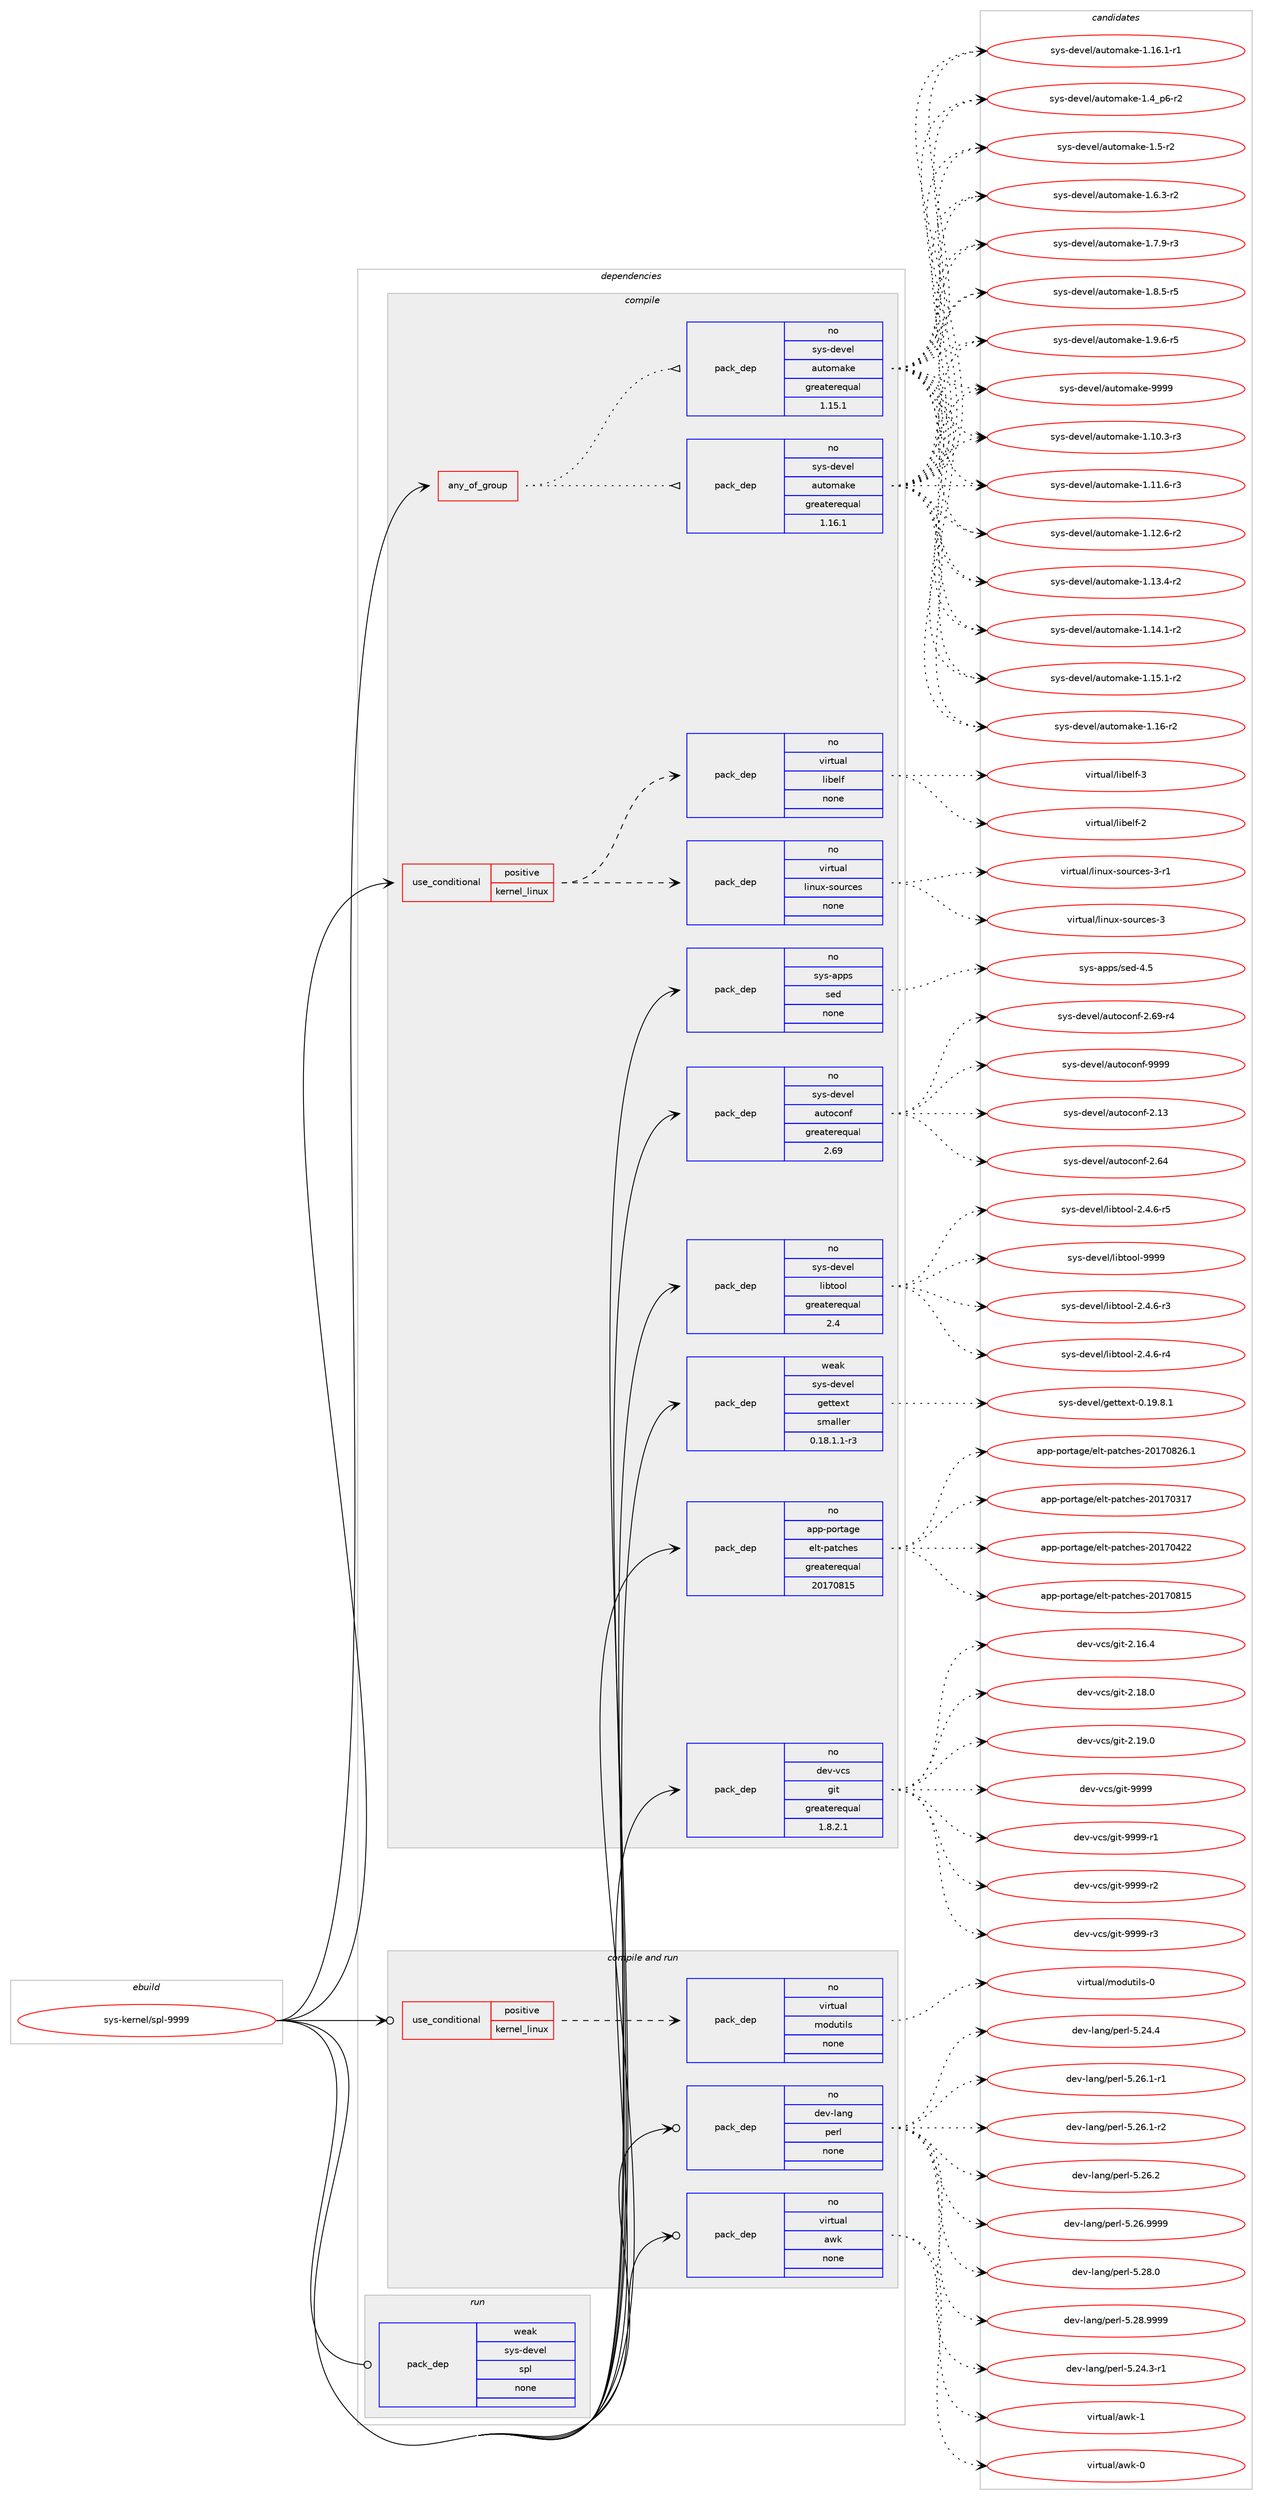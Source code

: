 digraph prolog {

# *************
# Graph options
# *************

newrank=true;
concentrate=true;
compound=true;
graph [rankdir=LR,fontname=Helvetica,fontsize=10,ranksep=1.5];#, ranksep=2.5, nodesep=0.2];
edge  [arrowhead=vee];
node  [fontname=Helvetica,fontsize=10];

# **********
# The ebuild
# **********

subgraph cluster_leftcol {
color=gray;
rank=same;
label=<<i>ebuild</i>>;
id [label="sys-kernel/spl-9999", color=red, width=4, href="../sys-kernel/spl-9999.svg"];
}

# ****************
# The dependencies
# ****************

subgraph cluster_midcol {
color=gray;
label=<<i>dependencies</i>>;
subgraph cluster_compile {
fillcolor="#eeeeee";
style=filled;
label=<<i>compile</i>>;
subgraph any308 {
dependency16938 [label=<<TABLE BORDER="0" CELLBORDER="1" CELLSPACING="0" CELLPADDING="4"><TR><TD CELLPADDING="10">any_of_group</TD></TR></TABLE>>, shape=none, color=red];subgraph pack13215 {
dependency16939 [label=<<TABLE BORDER="0" CELLBORDER="1" CELLSPACING="0" CELLPADDING="4" WIDTH="220"><TR><TD ROWSPAN="6" CELLPADDING="30">pack_dep</TD></TR><TR><TD WIDTH="110">no</TD></TR><TR><TD>sys-devel</TD></TR><TR><TD>automake</TD></TR><TR><TD>greaterequal</TD></TR><TR><TD>1.16.1</TD></TR></TABLE>>, shape=none, color=blue];
}
dependency16938:e -> dependency16939:w [weight=20,style="dotted",arrowhead="oinv"];
subgraph pack13216 {
dependency16940 [label=<<TABLE BORDER="0" CELLBORDER="1" CELLSPACING="0" CELLPADDING="4" WIDTH="220"><TR><TD ROWSPAN="6" CELLPADDING="30">pack_dep</TD></TR><TR><TD WIDTH="110">no</TD></TR><TR><TD>sys-devel</TD></TR><TR><TD>automake</TD></TR><TR><TD>greaterequal</TD></TR><TR><TD>1.15.1</TD></TR></TABLE>>, shape=none, color=blue];
}
dependency16938:e -> dependency16940:w [weight=20,style="dotted",arrowhead="oinv"];
}
id:e -> dependency16938:w [weight=20,style="solid",arrowhead="vee"];
subgraph cond3400 {
dependency16941 [label=<<TABLE BORDER="0" CELLBORDER="1" CELLSPACING="0" CELLPADDING="4"><TR><TD ROWSPAN="3" CELLPADDING="10">use_conditional</TD></TR><TR><TD>positive</TD></TR><TR><TD>kernel_linux</TD></TR></TABLE>>, shape=none, color=red];
subgraph pack13217 {
dependency16942 [label=<<TABLE BORDER="0" CELLBORDER="1" CELLSPACING="0" CELLPADDING="4" WIDTH="220"><TR><TD ROWSPAN="6" CELLPADDING="30">pack_dep</TD></TR><TR><TD WIDTH="110">no</TD></TR><TR><TD>virtual</TD></TR><TR><TD>linux-sources</TD></TR><TR><TD>none</TD></TR><TR><TD></TD></TR></TABLE>>, shape=none, color=blue];
}
dependency16941:e -> dependency16942:w [weight=20,style="dashed",arrowhead="vee"];
subgraph pack13218 {
dependency16943 [label=<<TABLE BORDER="0" CELLBORDER="1" CELLSPACING="0" CELLPADDING="4" WIDTH="220"><TR><TD ROWSPAN="6" CELLPADDING="30">pack_dep</TD></TR><TR><TD WIDTH="110">no</TD></TR><TR><TD>virtual</TD></TR><TR><TD>libelf</TD></TR><TR><TD>none</TD></TR><TR><TD></TD></TR></TABLE>>, shape=none, color=blue];
}
dependency16941:e -> dependency16943:w [weight=20,style="dashed",arrowhead="vee"];
}
id:e -> dependency16941:w [weight=20,style="solid",arrowhead="vee"];
subgraph pack13219 {
dependency16944 [label=<<TABLE BORDER="0" CELLBORDER="1" CELLSPACING="0" CELLPADDING="4" WIDTH="220"><TR><TD ROWSPAN="6" CELLPADDING="30">pack_dep</TD></TR><TR><TD WIDTH="110">no</TD></TR><TR><TD>app-portage</TD></TR><TR><TD>elt-patches</TD></TR><TR><TD>greaterequal</TD></TR><TR><TD>20170815</TD></TR></TABLE>>, shape=none, color=blue];
}
id:e -> dependency16944:w [weight=20,style="solid",arrowhead="vee"];
subgraph pack13220 {
dependency16945 [label=<<TABLE BORDER="0" CELLBORDER="1" CELLSPACING="0" CELLPADDING="4" WIDTH="220"><TR><TD ROWSPAN="6" CELLPADDING="30">pack_dep</TD></TR><TR><TD WIDTH="110">no</TD></TR><TR><TD>dev-vcs</TD></TR><TR><TD>git</TD></TR><TR><TD>greaterequal</TD></TR><TR><TD>1.8.2.1</TD></TR></TABLE>>, shape=none, color=blue];
}
id:e -> dependency16945:w [weight=20,style="solid",arrowhead="vee"];
subgraph pack13221 {
dependency16946 [label=<<TABLE BORDER="0" CELLBORDER="1" CELLSPACING="0" CELLPADDING="4" WIDTH="220"><TR><TD ROWSPAN="6" CELLPADDING="30">pack_dep</TD></TR><TR><TD WIDTH="110">no</TD></TR><TR><TD>sys-apps</TD></TR><TR><TD>sed</TD></TR><TR><TD>none</TD></TR><TR><TD></TD></TR></TABLE>>, shape=none, color=blue];
}
id:e -> dependency16946:w [weight=20,style="solid",arrowhead="vee"];
subgraph pack13222 {
dependency16947 [label=<<TABLE BORDER="0" CELLBORDER="1" CELLSPACING="0" CELLPADDING="4" WIDTH="220"><TR><TD ROWSPAN="6" CELLPADDING="30">pack_dep</TD></TR><TR><TD WIDTH="110">no</TD></TR><TR><TD>sys-devel</TD></TR><TR><TD>autoconf</TD></TR><TR><TD>greaterequal</TD></TR><TR><TD>2.69</TD></TR></TABLE>>, shape=none, color=blue];
}
id:e -> dependency16947:w [weight=20,style="solid",arrowhead="vee"];
subgraph pack13223 {
dependency16948 [label=<<TABLE BORDER="0" CELLBORDER="1" CELLSPACING="0" CELLPADDING="4" WIDTH="220"><TR><TD ROWSPAN="6" CELLPADDING="30">pack_dep</TD></TR><TR><TD WIDTH="110">no</TD></TR><TR><TD>sys-devel</TD></TR><TR><TD>libtool</TD></TR><TR><TD>greaterequal</TD></TR><TR><TD>2.4</TD></TR></TABLE>>, shape=none, color=blue];
}
id:e -> dependency16948:w [weight=20,style="solid",arrowhead="vee"];
subgraph pack13224 {
dependency16949 [label=<<TABLE BORDER="0" CELLBORDER="1" CELLSPACING="0" CELLPADDING="4" WIDTH="220"><TR><TD ROWSPAN="6" CELLPADDING="30">pack_dep</TD></TR><TR><TD WIDTH="110">weak</TD></TR><TR><TD>sys-devel</TD></TR><TR><TD>gettext</TD></TR><TR><TD>smaller</TD></TR><TR><TD>0.18.1.1-r3</TD></TR></TABLE>>, shape=none, color=blue];
}
id:e -> dependency16949:w [weight=20,style="solid",arrowhead="vee"];
}
subgraph cluster_compileandrun {
fillcolor="#eeeeee";
style=filled;
label=<<i>compile and run</i>>;
subgraph cond3401 {
dependency16950 [label=<<TABLE BORDER="0" CELLBORDER="1" CELLSPACING="0" CELLPADDING="4"><TR><TD ROWSPAN="3" CELLPADDING="10">use_conditional</TD></TR><TR><TD>positive</TD></TR><TR><TD>kernel_linux</TD></TR></TABLE>>, shape=none, color=red];
subgraph pack13225 {
dependency16951 [label=<<TABLE BORDER="0" CELLBORDER="1" CELLSPACING="0" CELLPADDING="4" WIDTH="220"><TR><TD ROWSPAN="6" CELLPADDING="30">pack_dep</TD></TR><TR><TD WIDTH="110">no</TD></TR><TR><TD>virtual</TD></TR><TR><TD>modutils</TD></TR><TR><TD>none</TD></TR><TR><TD></TD></TR></TABLE>>, shape=none, color=blue];
}
dependency16950:e -> dependency16951:w [weight=20,style="dashed",arrowhead="vee"];
}
id:e -> dependency16950:w [weight=20,style="solid",arrowhead="odotvee"];
subgraph pack13226 {
dependency16952 [label=<<TABLE BORDER="0" CELLBORDER="1" CELLSPACING="0" CELLPADDING="4" WIDTH="220"><TR><TD ROWSPAN="6" CELLPADDING="30">pack_dep</TD></TR><TR><TD WIDTH="110">no</TD></TR><TR><TD>dev-lang</TD></TR><TR><TD>perl</TD></TR><TR><TD>none</TD></TR><TR><TD></TD></TR></TABLE>>, shape=none, color=blue];
}
id:e -> dependency16952:w [weight=20,style="solid",arrowhead="odotvee"];
subgraph pack13227 {
dependency16953 [label=<<TABLE BORDER="0" CELLBORDER="1" CELLSPACING="0" CELLPADDING="4" WIDTH="220"><TR><TD ROWSPAN="6" CELLPADDING="30">pack_dep</TD></TR><TR><TD WIDTH="110">no</TD></TR><TR><TD>virtual</TD></TR><TR><TD>awk</TD></TR><TR><TD>none</TD></TR><TR><TD></TD></TR></TABLE>>, shape=none, color=blue];
}
id:e -> dependency16953:w [weight=20,style="solid",arrowhead="odotvee"];
}
subgraph cluster_run {
fillcolor="#eeeeee";
style=filled;
label=<<i>run</i>>;
subgraph pack13228 {
dependency16954 [label=<<TABLE BORDER="0" CELLBORDER="1" CELLSPACING="0" CELLPADDING="4" WIDTH="220"><TR><TD ROWSPAN="6" CELLPADDING="30">pack_dep</TD></TR><TR><TD WIDTH="110">weak</TD></TR><TR><TD>sys-devel</TD></TR><TR><TD>spl</TD></TR><TR><TD>none</TD></TR><TR><TD></TD></TR></TABLE>>, shape=none, color=blue];
}
id:e -> dependency16954:w [weight=20,style="solid",arrowhead="odot"];
}
}

# **************
# The candidates
# **************

subgraph cluster_choices {
rank=same;
color=gray;
label=<<i>candidates</i>>;

subgraph choice13215 {
color=black;
nodesep=1;
choice11512111545100101118101108479711711611110997107101454946494846514511451 [label="sys-devel/automake-1.10.3-r3", color=red, width=4,href="../sys-devel/automake-1.10.3-r3.svg"];
choice11512111545100101118101108479711711611110997107101454946494946544511451 [label="sys-devel/automake-1.11.6-r3", color=red, width=4,href="../sys-devel/automake-1.11.6-r3.svg"];
choice11512111545100101118101108479711711611110997107101454946495046544511450 [label="sys-devel/automake-1.12.6-r2", color=red, width=4,href="../sys-devel/automake-1.12.6-r2.svg"];
choice11512111545100101118101108479711711611110997107101454946495146524511450 [label="sys-devel/automake-1.13.4-r2", color=red, width=4,href="../sys-devel/automake-1.13.4-r2.svg"];
choice11512111545100101118101108479711711611110997107101454946495246494511450 [label="sys-devel/automake-1.14.1-r2", color=red, width=4,href="../sys-devel/automake-1.14.1-r2.svg"];
choice11512111545100101118101108479711711611110997107101454946495346494511450 [label="sys-devel/automake-1.15.1-r2", color=red, width=4,href="../sys-devel/automake-1.15.1-r2.svg"];
choice1151211154510010111810110847971171161111099710710145494649544511450 [label="sys-devel/automake-1.16-r2", color=red, width=4,href="../sys-devel/automake-1.16-r2.svg"];
choice11512111545100101118101108479711711611110997107101454946495446494511449 [label="sys-devel/automake-1.16.1-r1", color=red, width=4,href="../sys-devel/automake-1.16.1-r1.svg"];
choice115121115451001011181011084797117116111109971071014549465295112544511450 [label="sys-devel/automake-1.4_p6-r2", color=red, width=4,href="../sys-devel/automake-1.4_p6-r2.svg"];
choice11512111545100101118101108479711711611110997107101454946534511450 [label="sys-devel/automake-1.5-r2", color=red, width=4,href="../sys-devel/automake-1.5-r2.svg"];
choice115121115451001011181011084797117116111109971071014549465446514511450 [label="sys-devel/automake-1.6.3-r2", color=red, width=4,href="../sys-devel/automake-1.6.3-r2.svg"];
choice115121115451001011181011084797117116111109971071014549465546574511451 [label="sys-devel/automake-1.7.9-r3", color=red, width=4,href="../sys-devel/automake-1.7.9-r3.svg"];
choice115121115451001011181011084797117116111109971071014549465646534511453 [label="sys-devel/automake-1.8.5-r5", color=red, width=4,href="../sys-devel/automake-1.8.5-r5.svg"];
choice115121115451001011181011084797117116111109971071014549465746544511453 [label="sys-devel/automake-1.9.6-r5", color=red, width=4,href="../sys-devel/automake-1.9.6-r5.svg"];
choice115121115451001011181011084797117116111109971071014557575757 [label="sys-devel/automake-9999", color=red, width=4,href="../sys-devel/automake-9999.svg"];
dependency16939:e -> choice11512111545100101118101108479711711611110997107101454946494846514511451:w [style=dotted,weight="100"];
dependency16939:e -> choice11512111545100101118101108479711711611110997107101454946494946544511451:w [style=dotted,weight="100"];
dependency16939:e -> choice11512111545100101118101108479711711611110997107101454946495046544511450:w [style=dotted,weight="100"];
dependency16939:e -> choice11512111545100101118101108479711711611110997107101454946495146524511450:w [style=dotted,weight="100"];
dependency16939:e -> choice11512111545100101118101108479711711611110997107101454946495246494511450:w [style=dotted,weight="100"];
dependency16939:e -> choice11512111545100101118101108479711711611110997107101454946495346494511450:w [style=dotted,weight="100"];
dependency16939:e -> choice1151211154510010111810110847971171161111099710710145494649544511450:w [style=dotted,weight="100"];
dependency16939:e -> choice11512111545100101118101108479711711611110997107101454946495446494511449:w [style=dotted,weight="100"];
dependency16939:e -> choice115121115451001011181011084797117116111109971071014549465295112544511450:w [style=dotted,weight="100"];
dependency16939:e -> choice11512111545100101118101108479711711611110997107101454946534511450:w [style=dotted,weight="100"];
dependency16939:e -> choice115121115451001011181011084797117116111109971071014549465446514511450:w [style=dotted,weight="100"];
dependency16939:e -> choice115121115451001011181011084797117116111109971071014549465546574511451:w [style=dotted,weight="100"];
dependency16939:e -> choice115121115451001011181011084797117116111109971071014549465646534511453:w [style=dotted,weight="100"];
dependency16939:e -> choice115121115451001011181011084797117116111109971071014549465746544511453:w [style=dotted,weight="100"];
dependency16939:e -> choice115121115451001011181011084797117116111109971071014557575757:w [style=dotted,weight="100"];
}
subgraph choice13216 {
color=black;
nodesep=1;
choice11512111545100101118101108479711711611110997107101454946494846514511451 [label="sys-devel/automake-1.10.3-r3", color=red, width=4,href="../sys-devel/automake-1.10.3-r3.svg"];
choice11512111545100101118101108479711711611110997107101454946494946544511451 [label="sys-devel/automake-1.11.6-r3", color=red, width=4,href="../sys-devel/automake-1.11.6-r3.svg"];
choice11512111545100101118101108479711711611110997107101454946495046544511450 [label="sys-devel/automake-1.12.6-r2", color=red, width=4,href="../sys-devel/automake-1.12.6-r2.svg"];
choice11512111545100101118101108479711711611110997107101454946495146524511450 [label="sys-devel/automake-1.13.4-r2", color=red, width=4,href="../sys-devel/automake-1.13.4-r2.svg"];
choice11512111545100101118101108479711711611110997107101454946495246494511450 [label="sys-devel/automake-1.14.1-r2", color=red, width=4,href="../sys-devel/automake-1.14.1-r2.svg"];
choice11512111545100101118101108479711711611110997107101454946495346494511450 [label="sys-devel/automake-1.15.1-r2", color=red, width=4,href="../sys-devel/automake-1.15.1-r2.svg"];
choice1151211154510010111810110847971171161111099710710145494649544511450 [label="sys-devel/automake-1.16-r2", color=red, width=4,href="../sys-devel/automake-1.16-r2.svg"];
choice11512111545100101118101108479711711611110997107101454946495446494511449 [label="sys-devel/automake-1.16.1-r1", color=red, width=4,href="../sys-devel/automake-1.16.1-r1.svg"];
choice115121115451001011181011084797117116111109971071014549465295112544511450 [label="sys-devel/automake-1.4_p6-r2", color=red, width=4,href="../sys-devel/automake-1.4_p6-r2.svg"];
choice11512111545100101118101108479711711611110997107101454946534511450 [label="sys-devel/automake-1.5-r2", color=red, width=4,href="../sys-devel/automake-1.5-r2.svg"];
choice115121115451001011181011084797117116111109971071014549465446514511450 [label="sys-devel/automake-1.6.3-r2", color=red, width=4,href="../sys-devel/automake-1.6.3-r2.svg"];
choice115121115451001011181011084797117116111109971071014549465546574511451 [label="sys-devel/automake-1.7.9-r3", color=red, width=4,href="../sys-devel/automake-1.7.9-r3.svg"];
choice115121115451001011181011084797117116111109971071014549465646534511453 [label="sys-devel/automake-1.8.5-r5", color=red, width=4,href="../sys-devel/automake-1.8.5-r5.svg"];
choice115121115451001011181011084797117116111109971071014549465746544511453 [label="sys-devel/automake-1.9.6-r5", color=red, width=4,href="../sys-devel/automake-1.9.6-r5.svg"];
choice115121115451001011181011084797117116111109971071014557575757 [label="sys-devel/automake-9999", color=red, width=4,href="../sys-devel/automake-9999.svg"];
dependency16940:e -> choice11512111545100101118101108479711711611110997107101454946494846514511451:w [style=dotted,weight="100"];
dependency16940:e -> choice11512111545100101118101108479711711611110997107101454946494946544511451:w [style=dotted,weight="100"];
dependency16940:e -> choice11512111545100101118101108479711711611110997107101454946495046544511450:w [style=dotted,weight="100"];
dependency16940:e -> choice11512111545100101118101108479711711611110997107101454946495146524511450:w [style=dotted,weight="100"];
dependency16940:e -> choice11512111545100101118101108479711711611110997107101454946495246494511450:w [style=dotted,weight="100"];
dependency16940:e -> choice11512111545100101118101108479711711611110997107101454946495346494511450:w [style=dotted,weight="100"];
dependency16940:e -> choice1151211154510010111810110847971171161111099710710145494649544511450:w [style=dotted,weight="100"];
dependency16940:e -> choice11512111545100101118101108479711711611110997107101454946495446494511449:w [style=dotted,weight="100"];
dependency16940:e -> choice115121115451001011181011084797117116111109971071014549465295112544511450:w [style=dotted,weight="100"];
dependency16940:e -> choice11512111545100101118101108479711711611110997107101454946534511450:w [style=dotted,weight="100"];
dependency16940:e -> choice115121115451001011181011084797117116111109971071014549465446514511450:w [style=dotted,weight="100"];
dependency16940:e -> choice115121115451001011181011084797117116111109971071014549465546574511451:w [style=dotted,weight="100"];
dependency16940:e -> choice115121115451001011181011084797117116111109971071014549465646534511453:w [style=dotted,weight="100"];
dependency16940:e -> choice115121115451001011181011084797117116111109971071014549465746544511453:w [style=dotted,weight="100"];
dependency16940:e -> choice115121115451001011181011084797117116111109971071014557575757:w [style=dotted,weight="100"];
}
subgraph choice13217 {
color=black;
nodesep=1;
choice118105114116117971084710810511011712045115111117114991011154551 [label="virtual/linux-sources-3", color=red, width=4,href="../virtual/linux-sources-3.svg"];
choice1181051141161179710847108105110117120451151111171149910111545514511449 [label="virtual/linux-sources-3-r1", color=red, width=4,href="../virtual/linux-sources-3-r1.svg"];
dependency16942:e -> choice118105114116117971084710810511011712045115111117114991011154551:w [style=dotted,weight="100"];
dependency16942:e -> choice1181051141161179710847108105110117120451151111171149910111545514511449:w [style=dotted,weight="100"];
}
subgraph choice13218 {
color=black;
nodesep=1;
choice1181051141161179710847108105981011081024550 [label="virtual/libelf-2", color=red, width=4,href="../virtual/libelf-2.svg"];
choice1181051141161179710847108105981011081024551 [label="virtual/libelf-3", color=red, width=4,href="../virtual/libelf-3.svg"];
dependency16943:e -> choice1181051141161179710847108105981011081024550:w [style=dotted,weight="100"];
dependency16943:e -> choice1181051141161179710847108105981011081024551:w [style=dotted,weight="100"];
}
subgraph choice13219 {
color=black;
nodesep=1;
choice97112112451121111141169710310147101108116451129711699104101115455048495548514955 [label="app-portage/elt-patches-20170317", color=red, width=4,href="../app-portage/elt-patches-20170317.svg"];
choice97112112451121111141169710310147101108116451129711699104101115455048495548525050 [label="app-portage/elt-patches-20170422", color=red, width=4,href="../app-portage/elt-patches-20170422.svg"];
choice97112112451121111141169710310147101108116451129711699104101115455048495548564953 [label="app-portage/elt-patches-20170815", color=red, width=4,href="../app-portage/elt-patches-20170815.svg"];
choice971121124511211111411697103101471011081164511297116991041011154550484955485650544649 [label="app-portage/elt-patches-20170826.1", color=red, width=4,href="../app-portage/elt-patches-20170826.1.svg"];
dependency16944:e -> choice97112112451121111141169710310147101108116451129711699104101115455048495548514955:w [style=dotted,weight="100"];
dependency16944:e -> choice97112112451121111141169710310147101108116451129711699104101115455048495548525050:w [style=dotted,weight="100"];
dependency16944:e -> choice97112112451121111141169710310147101108116451129711699104101115455048495548564953:w [style=dotted,weight="100"];
dependency16944:e -> choice971121124511211111411697103101471011081164511297116991041011154550484955485650544649:w [style=dotted,weight="100"];
}
subgraph choice13220 {
color=black;
nodesep=1;
choice10010111845118991154710310511645504649544652 [label="dev-vcs/git-2.16.4", color=red, width=4,href="../dev-vcs/git-2.16.4.svg"];
choice10010111845118991154710310511645504649564648 [label="dev-vcs/git-2.18.0", color=red, width=4,href="../dev-vcs/git-2.18.0.svg"];
choice10010111845118991154710310511645504649574648 [label="dev-vcs/git-2.19.0", color=red, width=4,href="../dev-vcs/git-2.19.0.svg"];
choice1001011184511899115471031051164557575757 [label="dev-vcs/git-9999", color=red, width=4,href="../dev-vcs/git-9999.svg"];
choice10010111845118991154710310511645575757574511449 [label="dev-vcs/git-9999-r1", color=red, width=4,href="../dev-vcs/git-9999-r1.svg"];
choice10010111845118991154710310511645575757574511450 [label="dev-vcs/git-9999-r2", color=red, width=4,href="../dev-vcs/git-9999-r2.svg"];
choice10010111845118991154710310511645575757574511451 [label="dev-vcs/git-9999-r3", color=red, width=4,href="../dev-vcs/git-9999-r3.svg"];
dependency16945:e -> choice10010111845118991154710310511645504649544652:w [style=dotted,weight="100"];
dependency16945:e -> choice10010111845118991154710310511645504649564648:w [style=dotted,weight="100"];
dependency16945:e -> choice10010111845118991154710310511645504649574648:w [style=dotted,weight="100"];
dependency16945:e -> choice1001011184511899115471031051164557575757:w [style=dotted,weight="100"];
dependency16945:e -> choice10010111845118991154710310511645575757574511449:w [style=dotted,weight="100"];
dependency16945:e -> choice10010111845118991154710310511645575757574511450:w [style=dotted,weight="100"];
dependency16945:e -> choice10010111845118991154710310511645575757574511451:w [style=dotted,weight="100"];
}
subgraph choice13221 {
color=black;
nodesep=1;
choice11512111545971121121154711510110045524653 [label="sys-apps/sed-4.5", color=red, width=4,href="../sys-apps/sed-4.5.svg"];
dependency16946:e -> choice11512111545971121121154711510110045524653:w [style=dotted,weight="100"];
}
subgraph choice13222 {
color=black;
nodesep=1;
choice115121115451001011181011084797117116111991111101024550464951 [label="sys-devel/autoconf-2.13", color=red, width=4,href="../sys-devel/autoconf-2.13.svg"];
choice115121115451001011181011084797117116111991111101024550465452 [label="sys-devel/autoconf-2.64", color=red, width=4,href="../sys-devel/autoconf-2.64.svg"];
choice1151211154510010111810110847971171161119911111010245504654574511452 [label="sys-devel/autoconf-2.69-r4", color=red, width=4,href="../sys-devel/autoconf-2.69-r4.svg"];
choice115121115451001011181011084797117116111991111101024557575757 [label="sys-devel/autoconf-9999", color=red, width=4,href="../sys-devel/autoconf-9999.svg"];
dependency16947:e -> choice115121115451001011181011084797117116111991111101024550464951:w [style=dotted,weight="100"];
dependency16947:e -> choice115121115451001011181011084797117116111991111101024550465452:w [style=dotted,weight="100"];
dependency16947:e -> choice1151211154510010111810110847971171161119911111010245504654574511452:w [style=dotted,weight="100"];
dependency16947:e -> choice115121115451001011181011084797117116111991111101024557575757:w [style=dotted,weight="100"];
}
subgraph choice13223 {
color=black;
nodesep=1;
choice1151211154510010111810110847108105981161111111084550465246544511451 [label="sys-devel/libtool-2.4.6-r3", color=red, width=4,href="../sys-devel/libtool-2.4.6-r3.svg"];
choice1151211154510010111810110847108105981161111111084550465246544511452 [label="sys-devel/libtool-2.4.6-r4", color=red, width=4,href="../sys-devel/libtool-2.4.6-r4.svg"];
choice1151211154510010111810110847108105981161111111084550465246544511453 [label="sys-devel/libtool-2.4.6-r5", color=red, width=4,href="../sys-devel/libtool-2.4.6-r5.svg"];
choice1151211154510010111810110847108105981161111111084557575757 [label="sys-devel/libtool-9999", color=red, width=4,href="../sys-devel/libtool-9999.svg"];
dependency16948:e -> choice1151211154510010111810110847108105981161111111084550465246544511451:w [style=dotted,weight="100"];
dependency16948:e -> choice1151211154510010111810110847108105981161111111084550465246544511452:w [style=dotted,weight="100"];
dependency16948:e -> choice1151211154510010111810110847108105981161111111084550465246544511453:w [style=dotted,weight="100"];
dependency16948:e -> choice1151211154510010111810110847108105981161111111084557575757:w [style=dotted,weight="100"];
}
subgraph choice13224 {
color=black;
nodesep=1;
choice1151211154510010111810110847103101116116101120116454846495746564649 [label="sys-devel/gettext-0.19.8.1", color=red, width=4,href="../sys-devel/gettext-0.19.8.1.svg"];
dependency16949:e -> choice1151211154510010111810110847103101116116101120116454846495746564649:w [style=dotted,weight="100"];
}
subgraph choice13225 {
color=black;
nodesep=1;
choice11810511411611797108471091111001171161051081154548 [label="virtual/modutils-0", color=red, width=4,href="../virtual/modutils-0.svg"];
dependency16951:e -> choice11810511411611797108471091111001171161051081154548:w [style=dotted,weight="100"];
}
subgraph choice13226 {
color=black;
nodesep=1;
choice100101118451089711010347112101114108455346505246514511449 [label="dev-lang/perl-5.24.3-r1", color=red, width=4,href="../dev-lang/perl-5.24.3-r1.svg"];
choice10010111845108971101034711210111410845534650524652 [label="dev-lang/perl-5.24.4", color=red, width=4,href="../dev-lang/perl-5.24.4.svg"];
choice100101118451089711010347112101114108455346505446494511449 [label="dev-lang/perl-5.26.1-r1", color=red, width=4,href="../dev-lang/perl-5.26.1-r1.svg"];
choice100101118451089711010347112101114108455346505446494511450 [label="dev-lang/perl-5.26.1-r2", color=red, width=4,href="../dev-lang/perl-5.26.1-r2.svg"];
choice10010111845108971101034711210111410845534650544650 [label="dev-lang/perl-5.26.2", color=red, width=4,href="../dev-lang/perl-5.26.2.svg"];
choice10010111845108971101034711210111410845534650544657575757 [label="dev-lang/perl-5.26.9999", color=red, width=4,href="../dev-lang/perl-5.26.9999.svg"];
choice10010111845108971101034711210111410845534650564648 [label="dev-lang/perl-5.28.0", color=red, width=4,href="../dev-lang/perl-5.28.0.svg"];
choice10010111845108971101034711210111410845534650564657575757 [label="dev-lang/perl-5.28.9999", color=red, width=4,href="../dev-lang/perl-5.28.9999.svg"];
dependency16952:e -> choice100101118451089711010347112101114108455346505246514511449:w [style=dotted,weight="100"];
dependency16952:e -> choice10010111845108971101034711210111410845534650524652:w [style=dotted,weight="100"];
dependency16952:e -> choice100101118451089711010347112101114108455346505446494511449:w [style=dotted,weight="100"];
dependency16952:e -> choice100101118451089711010347112101114108455346505446494511450:w [style=dotted,weight="100"];
dependency16952:e -> choice10010111845108971101034711210111410845534650544650:w [style=dotted,weight="100"];
dependency16952:e -> choice10010111845108971101034711210111410845534650544657575757:w [style=dotted,weight="100"];
dependency16952:e -> choice10010111845108971101034711210111410845534650564648:w [style=dotted,weight="100"];
dependency16952:e -> choice10010111845108971101034711210111410845534650564657575757:w [style=dotted,weight="100"];
}
subgraph choice13227 {
color=black;
nodesep=1;
choice1181051141161179710847971191074548 [label="virtual/awk-0", color=red, width=4,href="../virtual/awk-0.svg"];
choice1181051141161179710847971191074549 [label="virtual/awk-1", color=red, width=4,href="../virtual/awk-1.svg"];
dependency16953:e -> choice1181051141161179710847971191074548:w [style=dotted,weight="100"];
dependency16953:e -> choice1181051141161179710847971191074549:w [style=dotted,weight="100"];
}
subgraph choice13228 {
color=black;
nodesep=1;
}
}

}
